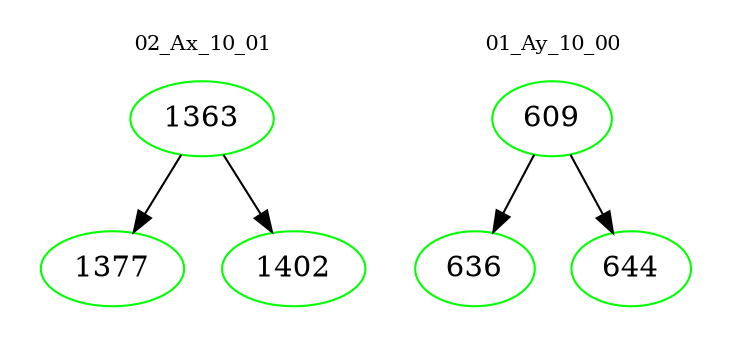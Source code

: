 digraph{
subgraph cluster_0 {
color = white
label = "02_Ax_10_01";
fontsize=10;
T0_1363 [label="1363", color="green"]
T0_1363 -> T0_1377 [color="black"]
T0_1377 [label="1377", color="green"]
T0_1363 -> T0_1402 [color="black"]
T0_1402 [label="1402", color="green"]
}
subgraph cluster_1 {
color = white
label = "01_Ay_10_00";
fontsize=10;
T1_609 [label="609", color="green"]
T1_609 -> T1_636 [color="black"]
T1_636 [label="636", color="green"]
T1_609 -> T1_644 [color="black"]
T1_644 [label="644", color="green"]
}
}
